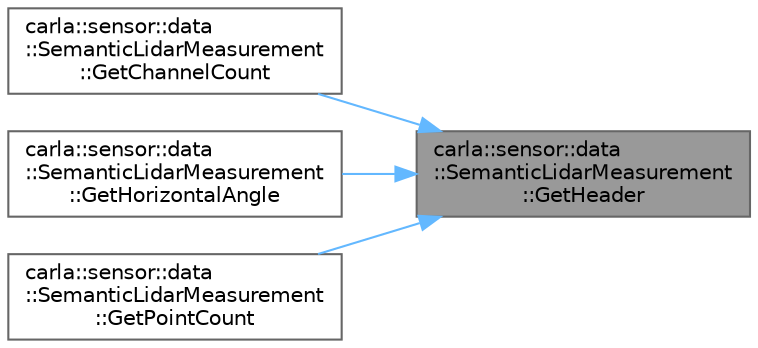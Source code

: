 digraph "carla::sensor::data::SemanticLidarMeasurement::GetHeader"
{
 // INTERACTIVE_SVG=YES
 // LATEX_PDF_SIZE
  bgcolor="transparent";
  edge [fontname=Helvetica,fontsize=10,labelfontname=Helvetica,labelfontsize=10];
  node [fontname=Helvetica,fontsize=10,shape=box,height=0.2,width=0.4];
  rankdir="RL";
  Node1 [id="Node000001",label="carla::sensor::data\l::SemanticLidarMeasurement\l::GetHeader",height=0.2,width=0.4,color="gray40", fillcolor="grey60", style="filled", fontcolor="black",tooltip=" "];
  Node1 -> Node2 [id="edge1_Node000001_Node000002",dir="back",color="steelblue1",style="solid",tooltip=" "];
  Node2 [id="Node000002",label="carla::sensor::data\l::SemanticLidarMeasurement\l::GetChannelCount",height=0.2,width=0.4,color="grey40", fillcolor="white", style="filled",URL="$d0/dd5/classcarla_1_1sensor_1_1data_1_1SemanticLidarMeasurement.html#a79fa1035477a8e5a5ca2860d011c27b2",tooltip="Number of channels of the Lidar."];
  Node1 -> Node3 [id="edge2_Node000001_Node000003",dir="back",color="steelblue1",style="solid",tooltip=" "];
  Node3 [id="Node000003",label="carla::sensor::data\l::SemanticLidarMeasurement\l::GetHorizontalAngle",height=0.2,width=0.4,color="grey40", fillcolor="white", style="filled",URL="$d0/dd5/classcarla_1_1sensor_1_1data_1_1SemanticLidarMeasurement.html#a40c22a3b9275ede94d449680abbde2e2",tooltip="Horizontal angle of the Lidar at the time of the measurement."];
  Node1 -> Node4 [id="edge3_Node000001_Node000004",dir="back",color="steelblue1",style="solid",tooltip=" "];
  Node4 [id="Node000004",label="carla::sensor::data\l::SemanticLidarMeasurement\l::GetPointCount",height=0.2,width=0.4,color="grey40", fillcolor="white", style="filled",URL="$d0/dd5/classcarla_1_1sensor_1_1data_1_1SemanticLidarMeasurement.html#a9349c5b211e065e86efeb1c60e2517d0",tooltip="Retrieve the number of points that channel generated."];
}
